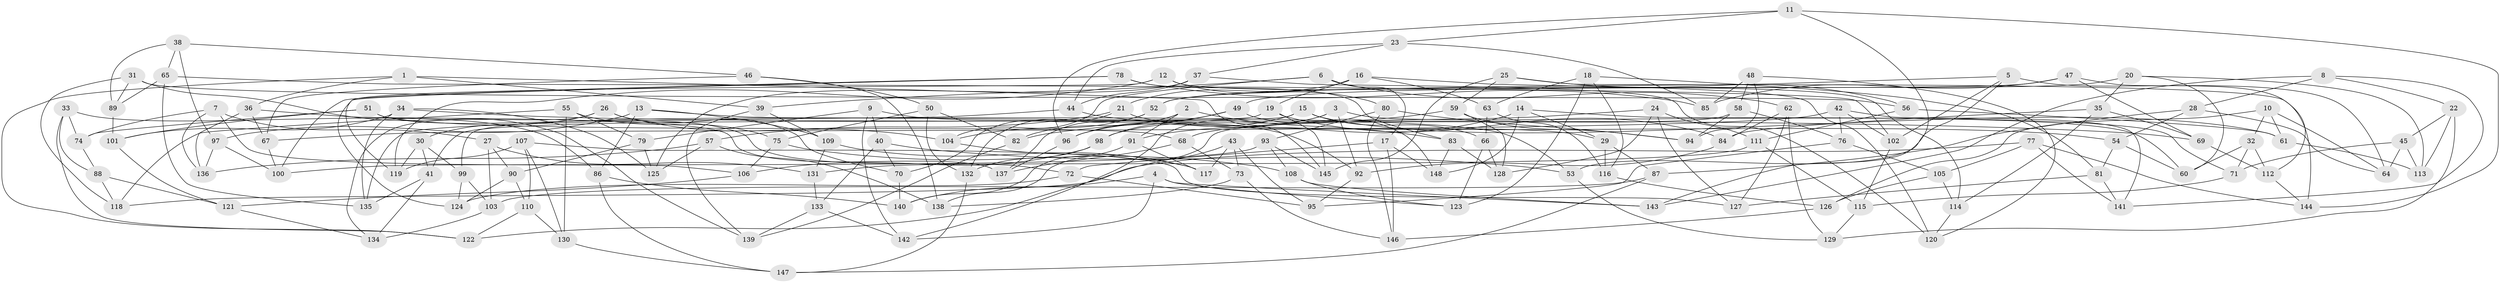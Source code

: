 // Generated by graph-tools (version 1.1) at 2025/11/02/27/25 16:11:49]
// undirected, 148 vertices, 296 edges
graph export_dot {
graph [start="1"]
  node [color=gray90,style=filled];
  1;
  2;
  3;
  4;
  5;
  6;
  7;
  8;
  9;
  10;
  11;
  12;
  13;
  14;
  15;
  16;
  17;
  18;
  19;
  20;
  21;
  22;
  23;
  24;
  25;
  26;
  27;
  28;
  29;
  30;
  31;
  32;
  33;
  34;
  35;
  36;
  37;
  38;
  39;
  40;
  41;
  42;
  43;
  44;
  45;
  46;
  47;
  48;
  49;
  50;
  51;
  52;
  53;
  54;
  55;
  56;
  57;
  58;
  59;
  60;
  61;
  62;
  63;
  64;
  65;
  66;
  67;
  68;
  69;
  70;
  71;
  72;
  73;
  74;
  75;
  76;
  77;
  78;
  79;
  80;
  81;
  82;
  83;
  84;
  85;
  86;
  87;
  88;
  89;
  90;
  91;
  92;
  93;
  94;
  95;
  96;
  97;
  98;
  99;
  100;
  101;
  102;
  103;
  104;
  105;
  106;
  107;
  108;
  109;
  110;
  111;
  112;
  113;
  114;
  115;
  116;
  117;
  118;
  119;
  120;
  121;
  122;
  123;
  124;
  125;
  126;
  127;
  128;
  129;
  130;
  131;
  132;
  133;
  134;
  135;
  136;
  137;
  138;
  139;
  140;
  141;
  142;
  143;
  144;
  145;
  146;
  147;
  148;
  1 -- 39;
  1 -- 145;
  1 -- 122;
  1 -- 36;
  2 -- 83;
  2 -- 91;
  2 -- 82;
  2 -- 137;
  3 -- 60;
  3 -- 142;
  3 -- 98;
  3 -- 92;
  4 -- 143;
  4 -- 142;
  4 -- 140;
  4 -- 123;
  5 -- 53;
  5 -- 64;
  5 -- 52;
  5 -- 102;
  6 -- 104;
  6 -- 62;
  6 -- 17;
  6 -- 39;
  7 -- 106;
  7 -- 27;
  7 -- 74;
  7 -- 136;
  8 -- 22;
  8 -- 141;
  8 -- 28;
  8 -- 143;
  9 -- 92;
  9 -- 40;
  9 -- 142;
  9 -- 79;
  10 -- 64;
  10 -- 61;
  10 -- 32;
  10 -- 126;
  11 -- 143;
  11 -- 23;
  11 -- 96;
  11 -- 144;
  12 -- 114;
  12 -- 119;
  12 -- 80;
  12 -- 124;
  13 -- 109;
  13 -- 97;
  13 -- 53;
  13 -- 86;
  14 -- 29;
  14 -- 91;
  14 -- 71;
  14 -- 148;
  15 -- 99;
  15 -- 61;
  15 -- 66;
  15 -- 96;
  16 -- 120;
  16 -- 63;
  16 -- 21;
  16 -- 19;
  17 -- 146;
  17 -- 72;
  17 -- 148;
  18 -- 116;
  18 -- 63;
  18 -- 123;
  18 -- 81;
  19 -- 84;
  19 -- 41;
  19 -- 145;
  20 -- 52;
  20 -- 35;
  20 -- 113;
  20 -- 60;
  21 -- 29;
  21 -- 70;
  21 -- 57;
  22 -- 129;
  22 -- 45;
  22 -- 113;
  23 -- 85;
  23 -- 37;
  23 -- 44;
  24 -- 128;
  24 -- 68;
  24 -- 127;
  24 -- 111;
  25 -- 59;
  25 -- 56;
  25 -- 145;
  25 -- 144;
  26 -- 70;
  26 -- 134;
  26 -- 30;
  26 -- 104;
  27 -- 90;
  27 -- 131;
  27 -- 103;
  28 -- 64;
  28 -- 87;
  28 -- 54;
  29 -- 87;
  29 -- 116;
  30 -- 119;
  30 -- 99;
  30 -- 41;
  31 -- 56;
  31 -- 139;
  31 -- 118;
  31 -- 89;
  32 -- 60;
  32 -- 112;
  32 -- 71;
  33 -- 86;
  33 -- 88;
  33 -- 74;
  33 -- 122;
  34 -- 101;
  34 -- 135;
  34 -- 125;
  34 -- 69;
  35 -- 114;
  35 -- 69;
  35 -- 84;
  36 -- 67;
  36 -- 136;
  36 -- 137;
  37 -- 125;
  37 -- 44;
  37 -- 120;
  38 -- 97;
  38 -- 89;
  38 -- 65;
  38 -- 46;
  39 -- 139;
  39 -- 109;
  40 -- 70;
  40 -- 133;
  40 -- 53;
  41 -- 135;
  41 -- 134;
  42 -- 102;
  42 -- 67;
  42 -- 141;
  42 -- 76;
  43 -- 73;
  43 -- 95;
  43 -- 122;
  43 -- 117;
  44 -- 135;
  44 -- 54;
  45 -- 113;
  45 -- 71;
  45 -- 64;
  46 -- 67;
  46 -- 50;
  46 -- 138;
  47 -- 112;
  47 -- 69;
  47 -- 85;
  47 -- 49;
  48 -- 85;
  48 -- 58;
  48 -- 120;
  48 -- 94;
  49 -- 98;
  49 -- 96;
  49 -- 148;
  50 -- 132;
  50 -- 82;
  50 -- 75;
  51 -- 68;
  51 -- 74;
  51 -- 101;
  51 -- 72;
  52 -- 132;
  52 -- 104;
  53 -- 129;
  54 -- 60;
  54 -- 81;
  55 -- 79;
  55 -- 130;
  55 -- 118;
  55 -- 75;
  56 -- 111;
  56 -- 61;
  57 -- 136;
  57 -- 138;
  57 -- 125;
  58 -- 138;
  58 -- 76;
  58 -- 94;
  59 -- 128;
  59 -- 94;
  59 -- 82;
  61 -- 113;
  62 -- 129;
  62 -- 84;
  62 -- 127;
  63 -- 66;
  63 -- 116;
  65 -- 89;
  65 -- 102;
  65 -- 135;
  66 -- 123;
  66 -- 128;
  67 -- 100;
  68 -- 137;
  68 -- 73;
  69 -- 112;
  70 -- 140;
  71 -- 115;
  72 -- 124;
  72 -- 95;
  73 -- 138;
  73 -- 146;
  74 -- 88;
  75 -- 106;
  75 -- 108;
  76 -- 105;
  76 -- 95;
  77 -- 105;
  77 -- 144;
  77 -- 118;
  77 -- 141;
  78 -- 100;
  78 -- 85;
  78 -- 83;
  78 -- 119;
  79 -- 125;
  79 -- 90;
  80 -- 94;
  80 -- 146;
  80 -- 93;
  81 -- 127;
  81 -- 141;
  82 -- 139;
  83 -- 128;
  83 -- 148;
  84 -- 92;
  86 -- 147;
  86 -- 140;
  87 -- 147;
  87 -- 103;
  88 -- 118;
  88 -- 121;
  89 -- 101;
  90 -- 110;
  90 -- 124;
  91 -- 117;
  91 -- 140;
  92 -- 95;
  93 -- 100;
  93 -- 145;
  93 -- 108;
  96 -- 137;
  97 -- 100;
  97 -- 136;
  98 -- 106;
  98 -- 132;
  99 -- 124;
  99 -- 103;
  101 -- 121;
  102 -- 115;
  103 -- 134;
  104 -- 117;
  105 -- 114;
  105 -- 126;
  106 -- 121;
  107 -- 130;
  107 -- 127;
  107 -- 110;
  107 -- 119;
  108 -- 123;
  108 -- 143;
  109 -- 117;
  109 -- 131;
  110 -- 130;
  110 -- 122;
  111 -- 115;
  111 -- 131;
  112 -- 144;
  114 -- 120;
  115 -- 129;
  116 -- 126;
  121 -- 134;
  126 -- 146;
  130 -- 147;
  131 -- 133;
  132 -- 147;
  133 -- 139;
  133 -- 142;
}
